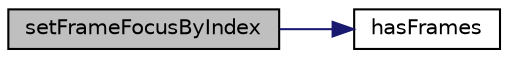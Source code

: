 digraph "setFrameFocusByIndex"
{
  edge [fontname="Helvetica",fontsize="10",labelfontname="Helvetica",labelfontsize="10"];
  node [fontname="Helvetica",fontsize="10",shape=record];
  rankdir="LR";
  Node1 [label="setFrameFocusByIndex",height=0.2,width=0.4,color="black", fillcolor="grey75", style="filled" fontcolor="black"];
  Node1 -> Node2 [color="midnightblue",fontsize="10",style="solid",fontname="Helvetica"];
  Node2 [label="hasFrames",height=0.2,width=0.4,color="black", fillcolor="white", style="filled",URL="$class_simple_frameset.html#a4569206f3852952d58cf437f998f660b"];
}
